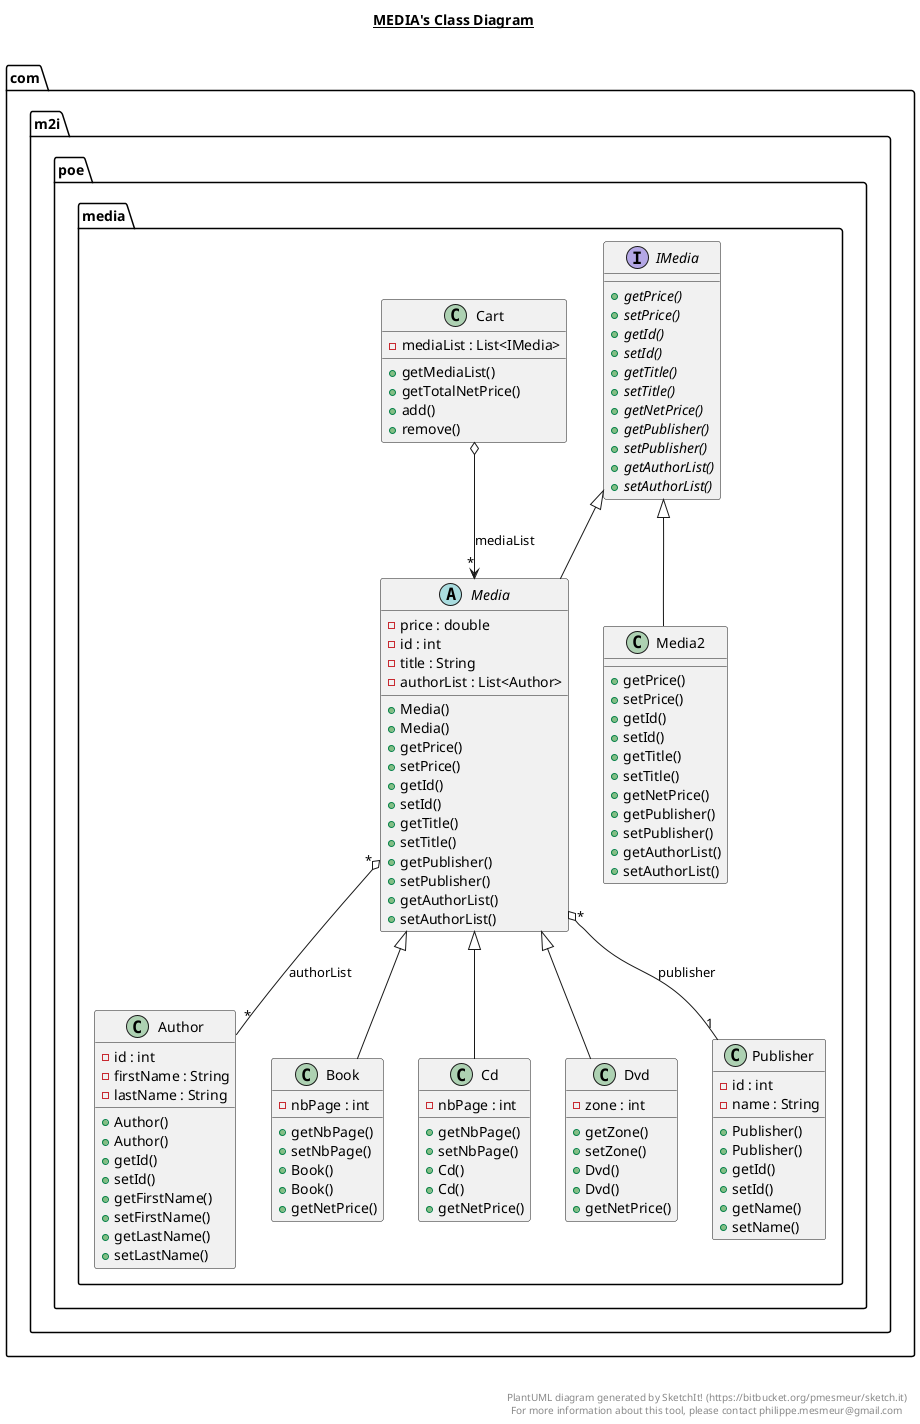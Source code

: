 @startuml

title __MEDIA's Class Diagram__\n

  package com.m2i.poe {
    package com.m2i.poe.media {
      class Author {
          - id : int
          - firstName : String
          - lastName : String
          + Author()
          + Author()
          + getId()
          + setId()
          + getFirstName()
          + setFirstName()
          + getLastName()
          + setLastName()
      }
    }
  }
  

  package com.m2i.poe {
    package com.m2i.poe.media {
      class Book {
          - nbPage : int
          + getNbPage()
          + setNbPage()
          + Book()
          + Book()
          + getNetPrice()
      }
    }
  }
  

  package com.m2i.poe {
    package com.m2i.poe.media {
      class Cart {
          - mediaList : List<IMedia>
          + getMediaList()
          + getTotalNetPrice()
          + add()
          + remove()
      }
    }
  }
  

  package com.m2i.poe {
    package com.m2i.poe.media {
      class Cd {
          - nbPage : int
          + getNbPage()
          + setNbPage()
          + Cd()
          + Cd()
          + getNetPrice()
      }
    }
  }
  

  package com.m2i.poe {
    package com.m2i.poe.media {
      class Dvd {
          - zone : int
          + getZone()
          + setZone()
          + Dvd()
          + Dvd()
          + getNetPrice()
      }
    }
  }
  

  package com.m2i.poe {
    package com.m2i.poe.media {
      interface IMedia {
          {abstract} + getPrice()
          {abstract} + setPrice()
          {abstract} + getId()
          {abstract} + setId()
          {abstract} + getTitle()
          {abstract} + setTitle()
          {abstract} + getNetPrice()
          {abstract} + getPublisher()
          {abstract} + setPublisher()
          {abstract} + getAuthorList()
          {abstract} + setAuthorList()
      }
    }
  }
  

  package com.m2i.poe {
    package com.m2i.poe.media {
      abstract class Media {
          - price : double
          - id : int
          - title : String
          - authorList : List<Author>
          + Media()
          + Media()
          + getPrice()
          + setPrice()
          + getId()
          + setId()
          + getTitle()
          + setTitle()
          + getPublisher()
          + setPublisher()
          + getAuthorList()
          + setAuthorList()
      }
    }
  }
  

  package com.m2i.poe {
    package com.m2i.poe.media {
      class Media2 {
          + getPrice()
          + setPrice()
          + getId()
          + setId()
          + getTitle()
          + setTitle()
          + getNetPrice()
          + getPublisher()
          + setPublisher()
          + getAuthorList()
          + setAuthorList()
      }
    }
  }
  


  package com.m2i.poe {
    package com.m2i.poe.media {
      class Publisher {
          - id : int
          - name : String
          + Publisher()
          + Publisher()
          + getId()
          + setId()
          + getName()
          + setName()
      }
    }
  }
  

  Book -up-|> Media
  Cd -up-|> Media
  Dvd -up-|> Media
  Media -up-|> IMedia
  Media "*" o-- "1" Publisher : publisher
  Media "*" o-- "*" Author : authorList
  Cart o--> "*" Media : mediaList
  Media2 -up-|> IMedia


right footer


PlantUML diagram generated by SketchIt! (https://bitbucket.org/pmesmeur/sketch.it)
For more information about this tool, please contact philippe.mesmeur@gmail.com
endfooter

@enduml
